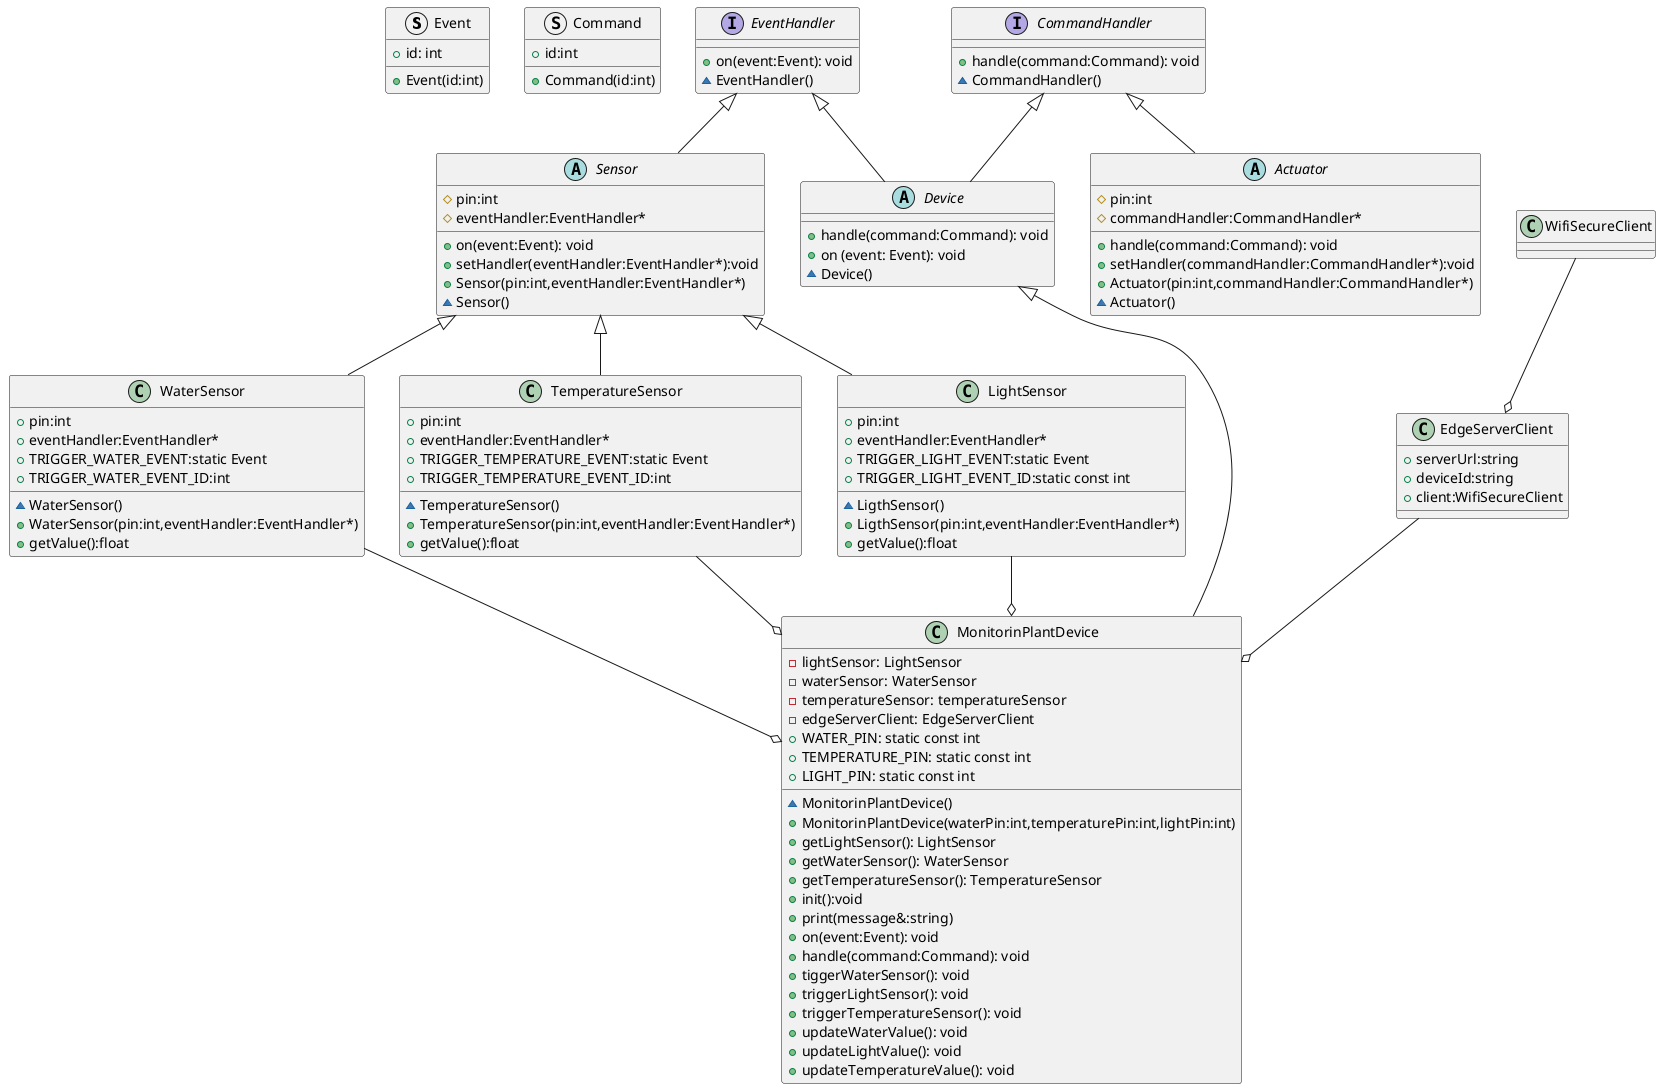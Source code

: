 @startuml

struct Event {
  +id: int
  +Event(id:int)
}

struct Command {
  +id:int
  +Command(id:int)
}
 interface EventHandler{
  +on(event:Event): void
  ~EventHandler()
}

interface CommandHandler{
  +handle(command:Command): void
  ~CommandHandler()
}

abstract class Sensor extends EventHandler{
  #pin:int
  #eventHandler:EventHandler*
  +on(event:Event): void
  +setHandler(eventHandler:EventHandler*):void
  +Sensor(pin:int,eventHandler:EventHandler*)
  ~Sensor()
}

abstract class Actuator extends CommandHandler{
  #pin:int
  #commandHandler:CommandHandler*
  +handle(command:Command): void
  +setHandler(commandHandler:CommandHandler*):void
  +Actuator(pin:int,commandHandler:CommandHandler*)
  ~Actuator()
}

class WaterSensor extends Sensor {
  +pin:int
  +eventHandler:EventHandler*
  +TRIGGER_WATER_EVENT:static Event
  +TRIGGER_WATER_EVENT_ID:int
  ~WaterSensor()
  +WaterSensor(pin:int,eventHandler:EventHandler*)
  +getValue():float
}

class TemperatureSensor extends Sensor {
  +pin:int
  +eventHandler:EventHandler*
  +TRIGGER_TEMPERATURE_EVENT:static Event
  +TRIGGER_TEMPERATURE_EVENT_ID:int
  ~TemperatureSensor()
  +TemperatureSensor(pin:int,eventHandler:EventHandler*)
  +getValue():float
}


class LightSensor extends Sensor {
  +pin:int
  +eventHandler:EventHandler*
  +TRIGGER_LIGHT_EVENT:static Event
  +TRIGGER_LIGHT_EVENT_ID:static const int
  ~LigthSensor()
  +LigthSensor(pin:int,eventHandler:EventHandler*)
  +getValue():float
}

abstract class Device extends EventHandler,CommandHandler{
  + handle(command:Command): void
  + on (event: Event): void
  ~ Device()
}

class MonitorinPlantDevice extends Device {
 - lightSensor: LightSensor
 - waterSensor: WaterSensor
 - temperatureSensor: temperatureSensor
 - edgeServerClient: EdgeServerClient
 + WATER_PIN: static const int
 + TEMPERATURE_PIN: static const int
 + LIGHT_PIN: static const int
 
 ~MonitorinPlantDevice()
 +MonitorinPlantDevice(waterPin:int,temperaturePin:int,lightPin:int)
 + getLightSensor(): LightSensor
 + getWaterSensor(): WaterSensor
 + getTemperatureSensor(): TemperatureSensor
 +init():void
 +print(message&:string)
 + on(event:Event): void
 + handle(command:Command): void
 + tiggerWaterSensor(): void
 + triggerLightSensor(): void
 + triggerTemperatureSensor(): void
 +updateWaterValue(): void
 +updateLightValue(): void
 + updateTemperatureValue(): void
 
}

LightSensor --o MonitorinPlantDevice
WaterSensor --o MonitorinPlantDevice
TemperatureSensor --o MonitorinPlantDevice
EdgeServerClient --o MonitorinPlantDevice


class WifiSecureClient{

}

class EdgeServerClient{
+serverUrl:string
+deviceId:string
+client:WifiSecureClient
}

WifiSecureClient --o EdgeServerClient

@enduml